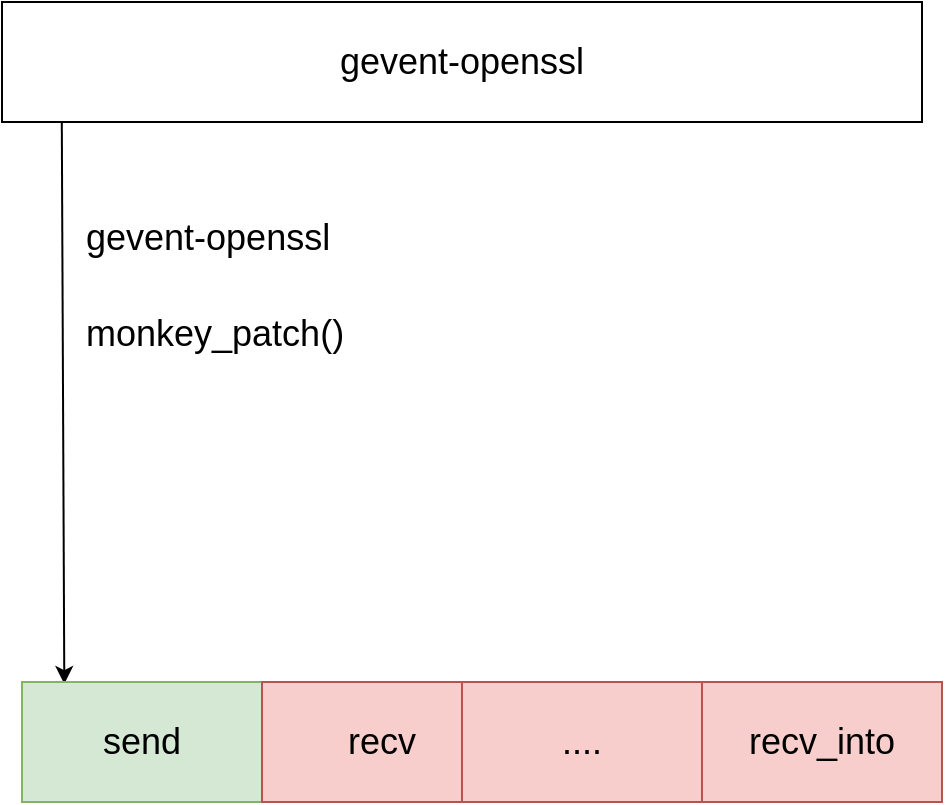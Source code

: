 <mxfile version="11.3.0" type="device" pages="1"><diagram id="kdqxnlz9gLcjlsBQVvDQ" name="Page-1"><mxGraphModel dx="1092" dy="777" grid="1" gridSize="10" guides="1" tooltips="1" connect="1" arrows="1" fold="1" page="1" pageScale="1" pageWidth="827" pageHeight="1169" math="0" shadow="0"><root><mxCell id="0"/><mxCell id="1" parent="0"/><mxCell id="CUYr2r8Lny8MqAi23Epr-2" value="&lt;font style=&quot;font-size: 18px&quot;&gt;gevent-openssl&lt;/font&gt;" style="rounded=0;whiteSpace=wrap;html=1;" parent="1" vertex="1"><mxGeometry x="210" y="100" width="460" height="60" as="geometry"/></mxCell><mxCell id="CUYr2r8Lny8MqAi23Epr-3" value="" style="rounded=0;whiteSpace=wrap;html=1;fillColor=#d5e8d4;strokeColor=#82b366;" parent="1" vertex="1"><mxGeometry x="220" y="440" width="460" height="60" as="geometry"/></mxCell><mxCell id="CUYr2r8Lny8MqAi23Epr-4" value="" style="endArrow=classic;html=1;exitX=0.065;exitY=1;exitDx=0;exitDy=0;exitPerimeter=0;entryX=0.046;entryY=0.017;entryDx=0;entryDy=0;entryPerimeter=0;" parent="1" source="CUYr2r8Lny8MqAi23Epr-2" target="CUYr2r8Lny8MqAi23Epr-3" edge="1"><mxGeometry width="50" height="50" relative="1" as="geometry"><mxPoint x="260" y="250" as="sourcePoint"/><mxPoint x="310" y="200" as="targetPoint"/></mxGeometry></mxCell><mxCell id="CUYr2r8Lny8MqAi23Epr-6" value="&lt;font style=&quot;font-size: 18px&quot;&gt;monkey_patch()&lt;br&gt;&lt;/font&gt;" style="text;html=1;resizable=0;points=[];autosize=1;align=left;verticalAlign=top;spacingTop=-4;" parent="1" vertex="1"><mxGeometry x="250" y="252.5" width="140" height="20" as="geometry"/></mxCell><mxCell id="CUYr2r8Lny8MqAi23Epr-16" value="&lt;font style=&quot;font-size: 18px&quot;&gt;gevent-openssl&lt;br&gt;&lt;br&gt;&lt;/font&gt;" style="text;html=1;resizable=0;points=[];autosize=1;align=left;verticalAlign=top;spacingTop=-4;" parent="1" vertex="1"><mxGeometry x="250" y="205" width="140" height="30" as="geometry"/></mxCell><mxCell id="DwehQtvFKHsfvQJTjvFp-2" value="&lt;font style=&quot;font-size: 18px&quot;&gt;recv_into&lt;/font&gt;" style="rounded=0;whiteSpace=wrap;html=1;fillColor=#f8cecc;strokeColor=#b85450;" parent="1" vertex="1"><mxGeometry x="560" y="440" width="120" height="60" as="geometry"/></mxCell><mxCell id="DwehQtvFKHsfvQJTjvFp-3" value="&lt;font style=&quot;font-size: 18px&quot;&gt;send&lt;/font&gt;" style="rounded=0;whiteSpace=wrap;html=1;fillColor=#d5e8d4;strokeColor=#82b366;" parent="1" vertex="1"><mxGeometry x="220" y="440" width="120" height="60" as="geometry"/></mxCell><mxCell id="DwehQtvFKHsfvQJTjvFp-5" value="&lt;font style=&quot;font-size: 18px&quot;&gt;recv&lt;/font&gt;" style="rounded=0;whiteSpace=wrap;html=1;fillColor=#f8cecc;strokeColor=#b85450;" parent="1" vertex="1"><mxGeometry x="340" y="440" width="120" height="60" as="geometry"/></mxCell><mxCell id="DwehQtvFKHsfvQJTjvFp-6" value="&lt;font style=&quot;font-size: 18px&quot;&gt;....&lt;/font&gt;" style="rounded=0;whiteSpace=wrap;html=1;fillColor=#f8cecc;strokeColor=#b85450;" parent="1" vertex="1"><mxGeometry x="440" y="440" width="120" height="60" as="geometry"/></mxCell></root></mxGraphModel></diagram></mxfile>